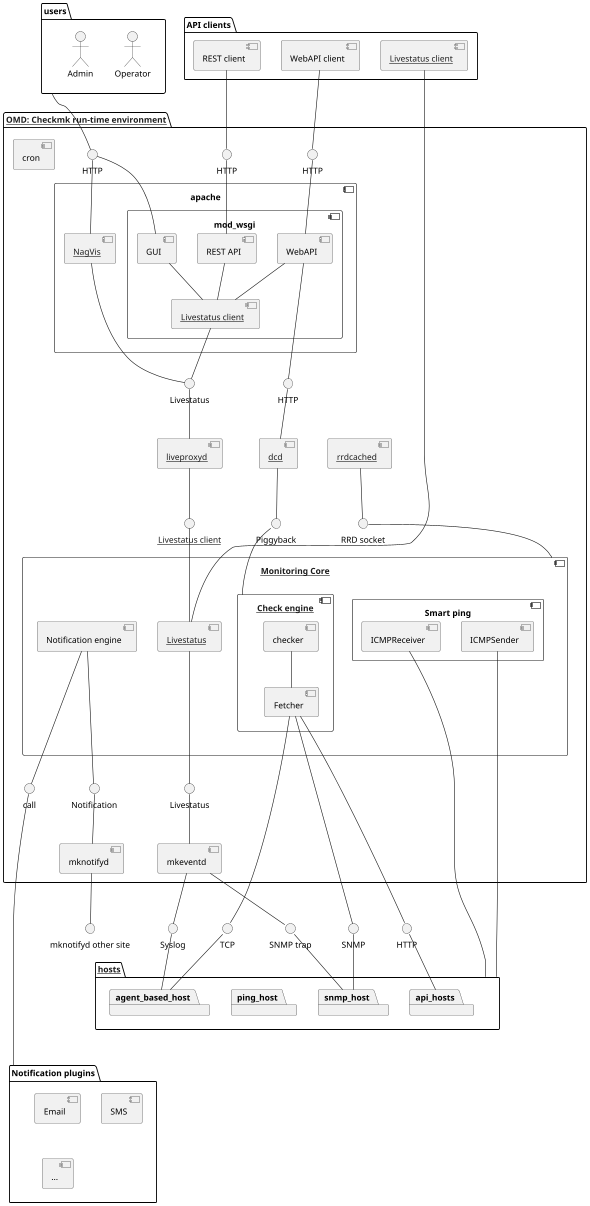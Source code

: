@startuml
skinparam componentStyle uml2
skinparam monochrome true
' Remove shadows
skinparam shadowing false
scale 0.6

package users {
    actor "Operator" as operator
    actor "Admin" as admin
}

package "API clients" as api_clients {
    component "WebAPI client" as web_api_client
    component "REST client" as rest_api_client
    component "[[../arch-comp-livestatus-client.html Livestatus client]]" as external_livestatus_client
}

package "[[../arch-comp-omd.html OMD: Checkmk run-time environment]]" as omd {
    interface HTTP as http_gui
    interface HTTP as http_rest_api
    interface HTTP as http_web_api
    component apache {
        component "mod_wsgi" as mod_wsgi {
            component GUI
            component "REST API" as rest_api
            component WebAPI
            component "[[../arch-comp-livestatus-client.html Livestatus client]]" as apache_livestatus_client
        }
        component "[[../arch-comp-nagvis.html NagVis]]" as nagvis
    }
    interface Livestatus as apache_livestatus

    component "[[../arch-comp-core.html Monitoring Core]]" as cmc {
        component "[[../arch-comp-livestatus.html Livestatus]]" as cmc_livestatus_server
        component "[[../arch-comp-checkengine.html Check engine]]" as check_engine {
            component checker
            component Fetcher
        }
        component "Smart ping" as smart_ping {
            component ICMPReceiver
            component ICMPSender
        }
        component "Notification engine" as notify_engine
    }
    interface "call" as call_notification_plugins

    component cron

    component "[[../arch-comp-liveproxyd.html liveproxyd]]" as liveproxyd
    interface "[[../arch-comp-livestatus-client.html Livestatus client]]" as liveproxyd_livestatus_client

    component "[[../arch-comp-dcd.html dcd]]" as dcd
    interface "HTTP" as dcd_web_api_client
    interface Piggyback as dcd_piggyback

    component mkeventd
    interface Livestatus as mkeventd_livestatus

    component mknotifyd
    interface Notification as mknotifyd_notification

    component "[[../arch-comp-rrdcached.html rrdcached]]" as rrdcached
    interface "RRD socket" as rrdcached_socket
}
interface "mknotifyd other site" as mknotifyd_other_site

package "Notification plugins" as notification_plugins {
    component Email
    component SMS
    component "..."
}

package "[[../arch-comp-hosts.html hosts]]" as hosts {
    package agent_based_host
    package snmp_host
    package ping_host
    package api_hosts
}
interface TCP
interface Syslog
interface SNMP
interface "SNMP trap" as trap
interface HTTP as api_hosts_http

users -d- http_gui
web_api_client -d- http_web_api
rest_api_client -d- http_rest_api

http_gui -d- GUI
http_gui -d- nagvis
http_web_api -d- WebAPI
http_rest_api -d- rest_api

GUI -d- apache_livestatus_client
WebAPI -d- apache_livestatus_client
rest_api -d- apache_livestatus_client
apache_livestatus_client -d- apache_livestatus
nagvis -d- apache_livestatus
apache_livestatus -d- liveproxyd

liveproxyd -d- liveproxyd_livestatus_client
liveproxyd_livestatus_client -d- cmc_livestatus_server

dcd -u- dcd_web_api_client
dcd -d- dcd_piggyback
dcd_web_api_client -l- WebAPI
dcd_piggyback -d- check_engine

checker -- Fetcher

external_livestatus_client -d- cmc_livestatus_server
Fetcher -d- TCP
TCP -d- agent_based_host
Fetcher -d- SNMP
SNMP -d- snmp_host
Fetcher -d- api_hosts_http
api_hosts_http -d- api_hosts
ICMPSender -d- hosts
ICMPReceiver -d- hosts

cmc -u- rrdcached_socket
rrdcached_socket -u- rrdcached

notify_engine -d-- call_notification_plugins
call_notification_plugins -d----- notification_plugins
notify_engine -d-- mknotifyd_notification
mknotifyd_notification -d- mknotifyd
mknotifyd -d- mknotifyd_other_site

cmc_livestatus_server --d- mkeventd_livestatus
mkeventd_livestatus -d- mkeventd
mkeventd -d- Syslog
Syslog -d- agent_based_host
mkeventd -d- trap
trap -d- snmp_host

@enduml
